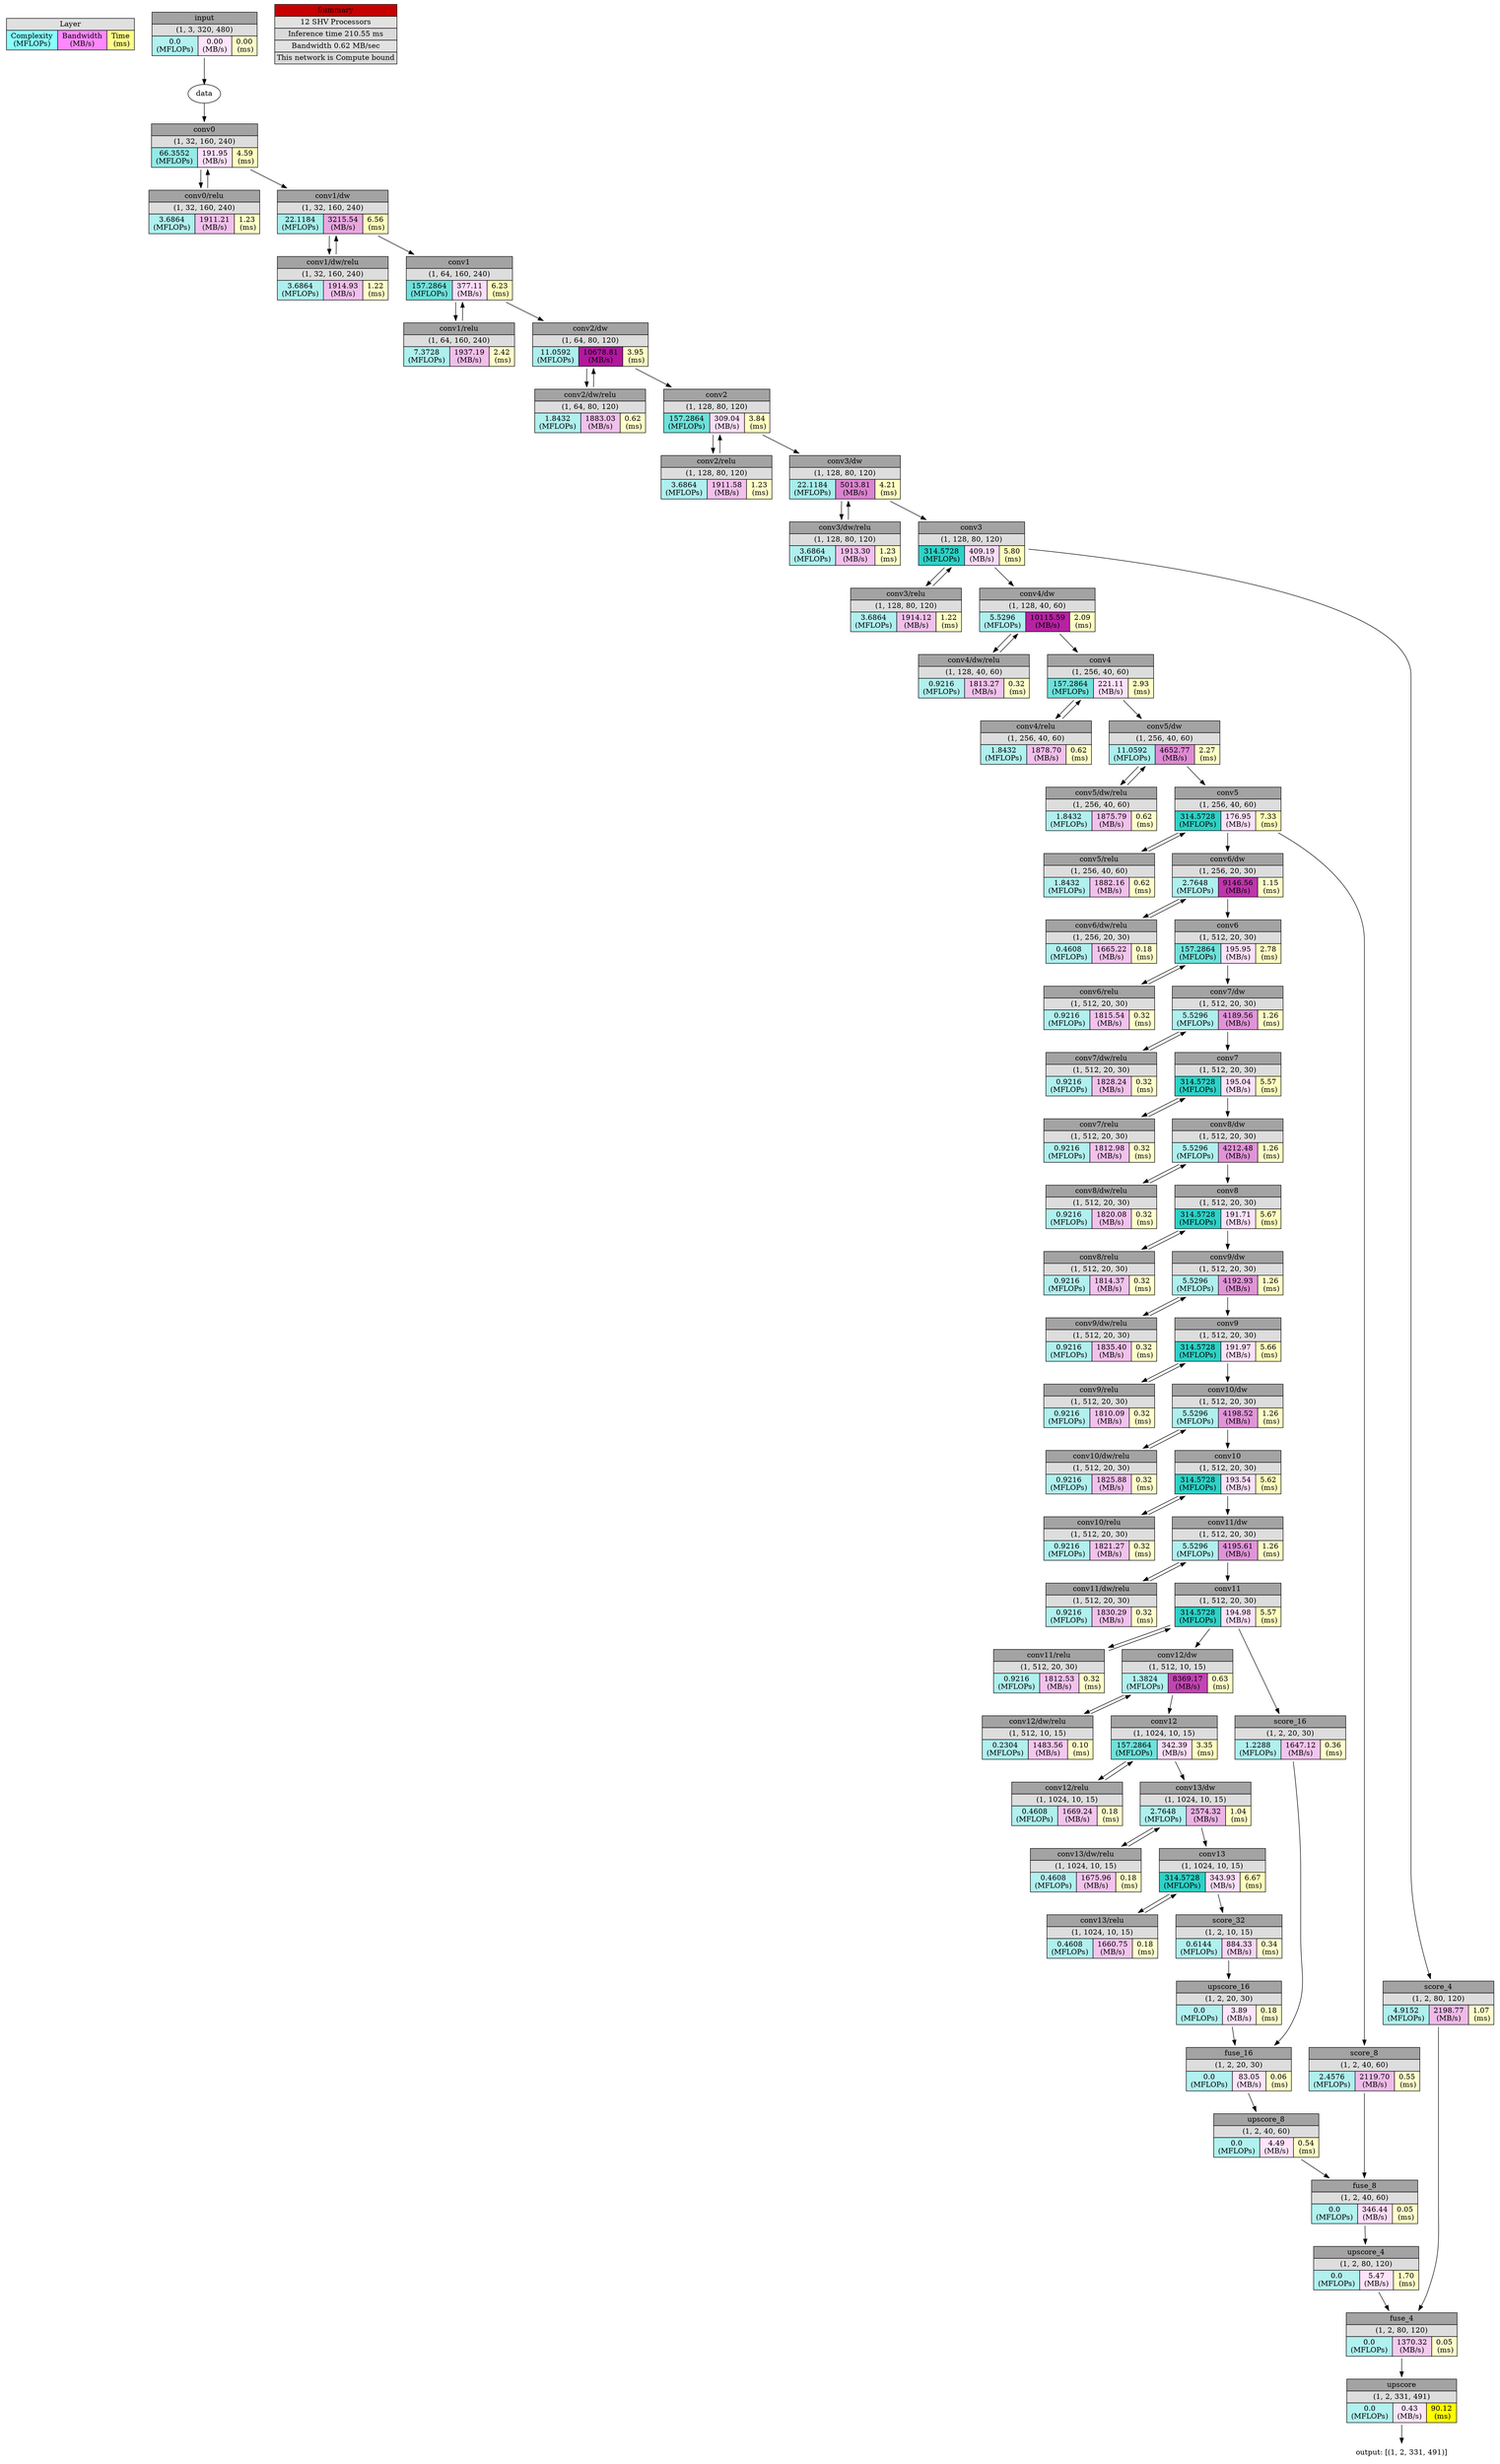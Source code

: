digraph output {
	Legend [label=<<TABLE BORDER="0" CELLBORDER="1" CELLSPACING="0" CELLPADDING="3">
<TR><TD  BGCOLOR = "#E0E0E0" COLSPAN="3">Layer</TD></TR>
<TR><TD BGCOLOR = "#88FFFF"> Complexity <br/> (MFLOPs) </TD>
<TD BGCOLOR = "#FF88FF"> Bandwidth <br/> (MB/s) </TD>
<TD BGCOLOR = "#FFFF88"> Time <br/> (ms)</TD></TR>
</TABLE>>
 shape=plaintext]
	input [label=<
<TABLE BORDER="0" CELLBORDER="1" CELLSPACING="0" CELLPADDING="3">
<TR>
    <TD  BGCOLOR = "#A3A3A3" COLSPAN="3">input</TD>
</TR>
<TR>
    <TD  BGCOLOR = "#DDDDDD" COLSPAN="3">(1, 3, 320, 480)</TD>
</TR>
<TR>
    <TD BGCOLOR = "#B1F1EF"> 0.0 <br/> (MFLOPs) </TD>
    <TD BGCOLOR = "#FFE5FC"> 0.00 <br/> (MB/s) </TD>
    <TD BGCOLOR = "#FFFFCC"> 0.00 <br/> (ms)</TD>
</TR>
</TABLE>>
 shape=plaintext]
	data
	input -> data
	conv0 [label=<
<TABLE BORDER="0" CELLBORDER="1" CELLSPACING="0" CELLPADDING="3">
<TR>
    <TD  BGCOLOR = "#A3A3A3" COLSPAN="3">conv0</TD>
</TR>
<TR>
    <TD  BGCOLOR = "#DDDDDD" COLSPAN="3">(1, 32, 160, 240)</TD>
</TR>
<TR>
    <TD BGCOLOR = "#95EAE6"> 66.3552 <br/> (MFLOPs) </TD>
    <TD BGCOLOR = "#FDE1FA"> 191.95 <br/> (MB/s) </TD>
    <TD BGCOLOR = "#FFFFC1"> 4.59 <br/> (ms)</TD>
</TR>
</TABLE>>
 shape=plaintext]
	conv0
	data -> conv0
	"conv0/relu" [label=<
<TABLE BORDER="0" CELLBORDER="1" CELLSPACING="0" CELLPADDING="3">
<TR>
    <TD  BGCOLOR = "#A3A3A3" COLSPAN="3">conv0/relu</TD>
</TR>
<TR>
    <TD  BGCOLOR = "#DDDDDD" COLSPAN="3">(1, 32, 160, 240)</TD>
</TR>
<TR>
    <TD BGCOLOR = "#AFF0EE"> 3.6864 <br/> (MFLOPs) </TD>
    <TD BGCOLOR = "#F1C0EB"> 1911.21 <br/> (MB/s) </TD>
    <TD BGCOLOR = "#FFFFC9"> 1.23 <br/> (ms)</TD>
</TR>
</TABLE>>
 shape=plaintext]
	conv0
	"conv0/relu" -> conv0
	conv0 -> "conv0/relu"
	"conv1/dw" [label=<
<TABLE BORDER="0" CELLBORDER="1" CELLSPACING="0" CELLPADDING="3">
<TR>
    <TD  BGCOLOR = "#A3A3A3" COLSPAN="3">conv1/dw</TD>
</TR>
<TR>
    <TD  BGCOLOR = "#DDDDDD" COLSPAN="3">(1, 32, 160, 240)</TD>
</TR>
<TR>
    <TD BGCOLOR = "#A7EEEC"> 22.1184 <br/> (MFLOPs) </TD>
    <TD BGCOLOR = "#E7A7DF"> 3215.54 <br/> (MB/s) </TD>
    <TD BGCOLOR = "#FFFFBD"> 6.56 <br/> (ms)</TD>
</TR>
</TABLE>>
 shape=plaintext]
	"conv1/dw"
	conv0 -> "conv1/dw"
	"conv1/dw/relu" [label=<
<TABLE BORDER="0" CELLBORDER="1" CELLSPACING="0" CELLPADDING="3">
<TR>
    <TD  BGCOLOR = "#A3A3A3" COLSPAN="3">conv1/dw/relu</TD>
</TR>
<TR>
    <TD  BGCOLOR = "#DDDDDD" COLSPAN="3">(1, 32, 160, 240)</TD>
</TR>
<TR>
    <TD BGCOLOR = "#AFF0EE"> 3.6864 <br/> (MFLOPs) </TD>
    <TD BGCOLOR = "#F1C0EB"> 1914.93 <br/> (MB/s) </TD>
    <TD BGCOLOR = "#FFFFC9"> 1.22 <br/> (ms)</TD>
</TR>
</TABLE>>
 shape=plaintext]
	"conv1/dw"
	"conv1/dw/relu" -> "conv1/dw"
	"conv1/dw" -> "conv1/dw/relu"
	conv1 [label=<
<TABLE BORDER="0" CELLBORDER="1" CELLSPACING="0" CELLPADDING="3">
<TR>
    <TD  BGCOLOR = "#A3A3A3" COLSPAN="3">conv1</TD>
</TR>
<TR>
    <TD  BGCOLOR = "#DDDDDD" COLSPAN="3">(1, 64, 160, 240)</TD>
</TR>
<TR>
    <TD BGCOLOR = "#6FE1DA"> 157.2864 <br/> (MFLOPs) </TD>
    <TD BGCOLOR = "#FCDDF8"> 377.11 <br/> (MB/s) </TD>
    <TD BGCOLOR = "#FFFFBD"> 6.23 <br/> (ms)</TD>
</TR>
</TABLE>>
 shape=plaintext]
	conv1
	"conv1/dw" -> conv1
	"conv1/relu" [label=<
<TABLE BORDER="0" CELLBORDER="1" CELLSPACING="0" CELLPADDING="3">
<TR>
    <TD  BGCOLOR = "#A3A3A3" COLSPAN="3">conv1/relu</TD>
</TR>
<TR>
    <TD  BGCOLOR = "#DDDDDD" COLSPAN="3">(1, 64, 160, 240)</TD>
</TR>
<TR>
    <TD BGCOLOR = "#ADF0EE"> 7.3728 <br/> (MFLOPs) </TD>
    <TD BGCOLOR = "#F1BFEA"> 1937.19 <br/> (MB/s) </TD>
    <TD BGCOLOR = "#FFFFC6"> 2.42 <br/> (ms)</TD>
</TR>
</TABLE>>
 shape=plaintext]
	conv1
	"conv1/relu" -> conv1
	conv1 -> "conv1/relu"
	"conv2/dw" [label=<
<TABLE BORDER="0" CELLBORDER="1" CELLSPACING="0" CELLPADDING="3">
<TR>
    <TD  BGCOLOR = "#A3A3A3" COLSPAN="3">conv2/dw</TD>
</TR>
<TR>
    <TD  BGCOLOR = "#DDDDDD" COLSPAN="3">(1, 64, 80, 120)</TD>
</TR>
<TR>
    <TD BGCOLOR = "#ACEFED"> 11.0592 <br/> (MFLOPs) </TD>
    <TD BGCOLOR = "#B1179D"> 10678.81 <br/> (MB/s) </TD>
    <TD BGCOLOR = "#FFFFC3"> 3.95 <br/> (ms)</TD>
</TR>
</TABLE>>
 shape=plaintext]
	"conv2/dw"
	conv1 -> "conv2/dw"
	"conv2/dw/relu" [label=<
<TABLE BORDER="0" CELLBORDER="1" CELLSPACING="0" CELLPADDING="3">
<TR>
    <TD  BGCOLOR = "#A3A3A3" COLSPAN="3">conv2/dw/relu</TD>
</TR>
<TR>
    <TD  BGCOLOR = "#DDDDDD" COLSPAN="3">(1, 64, 80, 120)</TD>
</TR>
<TR>
    <TD BGCOLOR = "#B0F0EE"> 1.8432 <br/> (MFLOPs) </TD>
    <TD BGCOLOR = "#F1C0EB"> 1883.03 <br/> (MB/s) </TD>
    <TD BGCOLOR = "#FFFFCA"> 0.62 <br/> (ms)</TD>
</TR>
</TABLE>>
 shape=plaintext]
	"conv2/dw"
	"conv2/dw/relu" -> "conv2/dw"
	"conv2/dw" -> "conv2/dw/relu"
	conv2 [label=<
<TABLE BORDER="0" CELLBORDER="1" CELLSPACING="0" CELLPADDING="3">
<TR>
    <TD  BGCOLOR = "#A3A3A3" COLSPAN="3">conv2</TD>
</TR>
<TR>
    <TD  BGCOLOR = "#DDDDDD" COLSPAN="3">(1, 128, 80, 120)</TD>
</TR>
<TR>
    <TD BGCOLOR = "#6FE1DA"> 157.2864 <br/> (MFLOPs) </TD>
    <TD BGCOLOR = "#FCDFF9"> 309.04 <br/> (MB/s) </TD>
    <TD BGCOLOR = "#FFFFC3"> 3.84 <br/> (ms)</TD>
</TR>
</TABLE>>
 shape=plaintext]
	conv2
	"conv2/dw" -> conv2
	"conv2/relu" [label=<
<TABLE BORDER="0" CELLBORDER="1" CELLSPACING="0" CELLPADDING="3">
<TR>
    <TD  BGCOLOR = "#A3A3A3" COLSPAN="3">conv2/relu</TD>
</TR>
<TR>
    <TD  BGCOLOR = "#DDDDDD" COLSPAN="3">(1, 128, 80, 120)</TD>
</TR>
<TR>
    <TD BGCOLOR = "#AFF0EE"> 3.6864 <br/> (MFLOPs) </TD>
    <TD BGCOLOR = "#F1C0EB"> 1911.58 <br/> (MB/s) </TD>
    <TD BGCOLOR = "#FFFFC9"> 1.23 <br/> (ms)</TD>
</TR>
</TABLE>>
 shape=plaintext]
	conv2
	"conv2/relu" -> conv2
	conv2 -> "conv2/relu"
	"conv3/dw" [label=<
<TABLE BORDER="0" CELLBORDER="1" CELLSPACING="0" CELLPADDING="3">
<TR>
    <TD  BGCOLOR = "#A3A3A3" COLSPAN="3">conv3/dw</TD>
</TR>
<TR>
    <TD  BGCOLOR = "#DDDDDD" COLSPAN="3">(1, 128, 80, 120)</TD>
</TR>
<TR>
    <TD BGCOLOR = "#A7EEEC"> 22.1184 <br/> (MFLOPs) </TD>
    <TD BGCOLOR = "#DA84CF"> 5013.81 <br/> (MB/s) </TD>
    <TD BGCOLOR = "#FFFFC2"> 4.21 <br/> (ms)</TD>
</TR>
</TABLE>>
 shape=plaintext]
	"conv3/dw"
	conv2 -> "conv3/dw"
	"conv3/dw/relu" [label=<
<TABLE BORDER="0" CELLBORDER="1" CELLSPACING="0" CELLPADDING="3">
<TR>
    <TD  BGCOLOR = "#A3A3A3" COLSPAN="3">conv3/dw/relu</TD>
</TR>
<TR>
    <TD  BGCOLOR = "#DDDDDD" COLSPAN="3">(1, 128, 80, 120)</TD>
</TR>
<TR>
    <TD BGCOLOR = "#AFF0EE"> 3.6864 <br/> (MFLOPs) </TD>
    <TD BGCOLOR = "#F1C0EB"> 1913.30 <br/> (MB/s) </TD>
    <TD BGCOLOR = "#FFFFC9"> 1.23 <br/> (ms)</TD>
</TR>
</TABLE>>
 shape=plaintext]
	"conv3/dw"
	"conv3/dw/relu" -> "conv3/dw"
	"conv3/dw" -> "conv3/dw/relu"
	conv3 [label=<
<TABLE BORDER="0" CELLBORDER="1" CELLSPACING="0" CELLPADDING="3">
<TR>
    <TD  BGCOLOR = "#A3A3A3" COLSPAN="3">conv3</TD>
</TR>
<TR>
    <TD  BGCOLOR = "#DDDDDD" COLSPAN="3">(1, 128, 80, 120)</TD>
</TR>
<TR>
    <TD BGCOLOR = "#2ED1C6"> 314.5728 <br/> (MFLOPs) </TD>
    <TD BGCOLOR = "#FCDDF8"> 409.19 <br/> (MB/s) </TD>
    <TD BGCOLOR = "#FFFFBE"> 5.80 <br/> (ms)</TD>
</TR>
</TABLE>>
 shape=plaintext]
	conv3
	"conv3/dw" -> conv3
	"conv3/relu" [label=<
<TABLE BORDER="0" CELLBORDER="1" CELLSPACING="0" CELLPADDING="3">
<TR>
    <TD  BGCOLOR = "#A3A3A3" COLSPAN="3">conv3/relu</TD>
</TR>
<TR>
    <TD  BGCOLOR = "#DDDDDD" COLSPAN="3">(1, 128, 80, 120)</TD>
</TR>
<TR>
    <TD BGCOLOR = "#AFF0EE"> 3.6864 <br/> (MFLOPs) </TD>
    <TD BGCOLOR = "#F1C0EB"> 1914.12 <br/> (MB/s) </TD>
    <TD BGCOLOR = "#FFFFC9"> 1.22 <br/> (ms)</TD>
</TR>
</TABLE>>
 shape=plaintext]
	conv3
	"conv3/relu" -> conv3
	conv3 -> "conv3/relu"
	"conv4/dw" [label=<
<TABLE BORDER="0" CELLBORDER="1" CELLSPACING="0" CELLPADDING="3">
<TR>
    <TD  BGCOLOR = "#A3A3A3" COLSPAN="3">conv4/dw</TD>
</TR>
<TR>
    <TD  BGCOLOR = "#DDDDDD" COLSPAN="3">(1, 128, 40, 60)</TD>
</TR>
<TR>
    <TD BGCOLOR = "#AEF0EE"> 5.5296 <br/> (MFLOPs) </TD>
    <TD BGCOLOR = "#B622A2"> 10115.59 <br/> (MB/s) </TD>
    <TD BGCOLOR = "#FFFFC7"> 2.09 <br/> (ms)</TD>
</TR>
</TABLE>>
 shape=plaintext]
	"conv4/dw"
	conv3 -> "conv4/dw"
	"conv4/dw/relu" [label=<
<TABLE BORDER="0" CELLBORDER="1" CELLSPACING="0" CELLPADDING="3">
<TR>
    <TD  BGCOLOR = "#A3A3A3" COLSPAN="3">conv4/dw/relu</TD>
</TR>
<TR>
    <TD  BGCOLOR = "#DDDDDD" COLSPAN="3">(1, 128, 40, 60)</TD>
</TR>
<TR>
    <TD BGCOLOR = "#B0F0EE"> 0.9216 <br/> (MFLOPs) </TD>
    <TD BGCOLOR = "#F1C2EC"> 1813.27 <br/> (MB/s) </TD>
    <TD BGCOLOR = "#FFFFCB"> 0.32 <br/> (ms)</TD>
</TR>
</TABLE>>
 shape=plaintext]
	"conv4/dw"
	"conv4/dw/relu" -> "conv4/dw"
	"conv4/dw" -> "conv4/dw/relu"
	conv4 [label=<
<TABLE BORDER="0" CELLBORDER="1" CELLSPACING="0" CELLPADDING="3">
<TR>
    <TD  BGCOLOR = "#A3A3A3" COLSPAN="3">conv4</TD>
</TR>
<TR>
    <TD  BGCOLOR = "#DDDDDD" COLSPAN="3">(1, 256, 40, 60)</TD>
</TR>
<TR>
    <TD BGCOLOR = "#6FE1DA"> 157.2864 <br/> (MFLOPs) </TD>
    <TD BGCOLOR = "#FDE0FA"> 221.11 <br/> (MB/s) </TD>
    <TD BGCOLOR = "#FFFFC5"> 2.93 <br/> (ms)</TD>
</TR>
</TABLE>>
 shape=plaintext]
	conv4
	"conv4/dw" -> conv4
	"conv4/relu" [label=<
<TABLE BORDER="0" CELLBORDER="1" CELLSPACING="0" CELLPADDING="3">
<TR>
    <TD  BGCOLOR = "#A3A3A3" COLSPAN="3">conv4/relu</TD>
</TR>
<TR>
    <TD  BGCOLOR = "#DDDDDD" COLSPAN="3">(1, 256, 40, 60)</TD>
</TR>
<TR>
    <TD BGCOLOR = "#B0F0EE"> 1.8432 <br/> (MFLOPs) </TD>
    <TD BGCOLOR = "#F1C0EB"> 1878.70 <br/> (MB/s) </TD>
    <TD BGCOLOR = "#FFFFCA"> 0.62 <br/> (ms)</TD>
</TR>
</TABLE>>
 shape=plaintext]
	conv4
	"conv4/relu" -> conv4
	conv4 -> "conv4/relu"
	"conv5/dw" [label=<
<TABLE BORDER="0" CELLBORDER="1" CELLSPACING="0" CELLPADDING="3">
<TR>
    <TD  BGCOLOR = "#A3A3A3" COLSPAN="3">conv5/dw</TD>
</TR>
<TR>
    <TD  BGCOLOR = "#DDDDDD" COLSPAN="3">(1, 256, 40, 60)</TD>
</TR>
<TR>
    <TD BGCOLOR = "#ACEFED"> 11.0592 <br/> (MFLOPs) </TD>
    <TD BGCOLOR = "#DD8BD3"> 4652.77 <br/> (MB/s) </TD>
    <TD BGCOLOR = "#FFFFC6"> 2.27 <br/> (ms)</TD>
</TR>
</TABLE>>
 shape=plaintext]
	"conv5/dw"
	conv4 -> "conv5/dw"
	"conv5/dw/relu" [label=<
<TABLE BORDER="0" CELLBORDER="1" CELLSPACING="0" CELLPADDING="3">
<TR>
    <TD  BGCOLOR = "#A3A3A3" COLSPAN="3">conv5/dw/relu</TD>
</TR>
<TR>
    <TD  BGCOLOR = "#DDDDDD" COLSPAN="3">(1, 256, 40, 60)</TD>
</TR>
<TR>
    <TD BGCOLOR = "#B0F0EE"> 1.8432 <br/> (MFLOPs) </TD>
    <TD BGCOLOR = "#F1C0EB"> 1875.79 <br/> (MB/s) </TD>
    <TD BGCOLOR = "#FFFFCA"> 0.62 <br/> (ms)</TD>
</TR>
</TABLE>>
 shape=plaintext]
	"conv5/dw"
	"conv5/dw/relu" -> "conv5/dw"
	"conv5/dw" -> "conv5/dw/relu"
	conv5 [label=<
<TABLE BORDER="0" CELLBORDER="1" CELLSPACING="0" CELLPADDING="3">
<TR>
    <TD  BGCOLOR = "#A3A3A3" COLSPAN="3">conv5</TD>
</TR>
<TR>
    <TD  BGCOLOR = "#DDDDDD" COLSPAN="3">(1, 256, 40, 60)</TD>
</TR>
<TR>
    <TD BGCOLOR = "#2ED1C6"> 314.5728 <br/> (MFLOPs) </TD>
    <TD BGCOLOR = "#FDE1FA"> 176.95 <br/> (MB/s) </TD>
    <TD BGCOLOR = "#FFFFBB"> 7.33 <br/> (ms)</TD>
</TR>
</TABLE>>
 shape=plaintext]
	conv5
	"conv5/dw" -> conv5
	"conv5/relu" [label=<
<TABLE BORDER="0" CELLBORDER="1" CELLSPACING="0" CELLPADDING="3">
<TR>
    <TD  BGCOLOR = "#A3A3A3" COLSPAN="3">conv5/relu</TD>
</TR>
<TR>
    <TD  BGCOLOR = "#DDDDDD" COLSPAN="3">(1, 256, 40, 60)</TD>
</TR>
<TR>
    <TD BGCOLOR = "#B0F0EE"> 1.8432 <br/> (MFLOPs) </TD>
    <TD BGCOLOR = "#F1C0EB"> 1882.16 <br/> (MB/s) </TD>
    <TD BGCOLOR = "#FFFFCA"> 0.62 <br/> (ms)</TD>
</TR>
</TABLE>>
 shape=plaintext]
	conv5
	"conv5/relu" -> conv5
	conv5 -> "conv5/relu"
	"conv6/dw" [label=<
<TABLE BORDER="0" CELLBORDER="1" CELLSPACING="0" CELLPADDING="3">
<TR>
    <TD  BGCOLOR = "#A3A3A3" COLSPAN="3">conv6/dw</TD>
</TR>
<TR>
    <TD  BGCOLOR = "#DDDDDD" COLSPAN="3">(1, 256, 20, 30)</TD>
</TR>
<TR>
    <TD BGCOLOR = "#AFF0EE"> 2.7648 <br/> (MFLOPs) </TD>
    <TD BGCOLOR = "#BD35AB"> 9146.56 <br/> (MB/s) </TD>
    <TD BGCOLOR = "#FFFFC9"> 1.15 <br/> (ms)</TD>
</TR>
</TABLE>>
 shape=plaintext]
	"conv6/dw"
	conv5 -> "conv6/dw"
	"conv6/dw/relu" [label=<
<TABLE BORDER="0" CELLBORDER="1" CELLSPACING="0" CELLPADDING="3">
<TR>
    <TD  BGCOLOR = "#A3A3A3" COLSPAN="3">conv6/dw/relu</TD>
</TR>
<TR>
    <TD  BGCOLOR = "#DDDDDD" COLSPAN="3">(1, 256, 20, 30)</TD>
</TR>
<TR>
    <TD BGCOLOR = "#B0F0EE"> 0.4608 <br/> (MFLOPs) </TD>
    <TD BGCOLOR = "#F2C5ED"> 1665.22 <br/> (MB/s) </TD>
    <TD BGCOLOR = "#FFFFCB"> 0.18 <br/> (ms)</TD>
</TR>
</TABLE>>
 shape=plaintext]
	"conv6/dw"
	"conv6/dw/relu" -> "conv6/dw"
	"conv6/dw" -> "conv6/dw/relu"
	conv6 [label=<
<TABLE BORDER="0" CELLBORDER="1" CELLSPACING="0" CELLPADDING="3">
<TR>
    <TD  BGCOLOR = "#A3A3A3" COLSPAN="3">conv6</TD>
</TR>
<TR>
    <TD  BGCOLOR = "#DDDDDD" COLSPAN="3">(1, 512, 20, 30)</TD>
</TR>
<TR>
    <TD BGCOLOR = "#6FE1DA"> 157.2864 <br/> (MFLOPs) </TD>
    <TD BGCOLOR = "#FDE1FA"> 195.95 <br/> (MB/s) </TD>
    <TD BGCOLOR = "#FFFFC5"> 2.78 <br/> (ms)</TD>
</TR>
</TABLE>>
 shape=plaintext]
	conv6
	"conv6/dw" -> conv6
	"conv6/relu" [label=<
<TABLE BORDER="0" CELLBORDER="1" CELLSPACING="0" CELLPADDING="3">
<TR>
    <TD  BGCOLOR = "#A3A3A3" COLSPAN="3">conv6/relu</TD>
</TR>
<TR>
    <TD  BGCOLOR = "#DDDDDD" COLSPAN="3">(1, 512, 20, 30)</TD>
</TR>
<TR>
    <TD BGCOLOR = "#B0F0EE"> 0.9216 <br/> (MFLOPs) </TD>
    <TD BGCOLOR = "#F1C2EC"> 1815.54 <br/> (MB/s) </TD>
    <TD BGCOLOR = "#FFFFCB"> 0.32 <br/> (ms)</TD>
</TR>
</TABLE>>
 shape=plaintext]
	conv6
	"conv6/relu" -> conv6
	conv6 -> "conv6/relu"
	"conv7/dw" [label=<
<TABLE BORDER="0" CELLBORDER="1" CELLSPACING="0" CELLPADDING="3">
<TR>
    <TD  BGCOLOR = "#A3A3A3" COLSPAN="3">conv7/dw</TD>
</TR>
<TR>
    <TD  BGCOLOR = "#DDDDDD" COLSPAN="3">(1, 512, 20, 30)</TD>
</TR>
<TR>
    <TD BGCOLOR = "#AEF0EE"> 5.5296 <br/> (MFLOPs) </TD>
    <TD BGCOLOR = "#E094D7"> 4189.56 <br/> (MB/s) </TD>
    <TD BGCOLOR = "#FFFFC9"> 1.26 <br/> (ms)</TD>
</TR>
</TABLE>>
 shape=plaintext]
	"conv7/dw"
	conv6 -> "conv7/dw"
	"conv7/dw/relu" [label=<
<TABLE BORDER="0" CELLBORDER="1" CELLSPACING="0" CELLPADDING="3">
<TR>
    <TD  BGCOLOR = "#A3A3A3" COLSPAN="3">conv7/dw/relu</TD>
</TR>
<TR>
    <TD  BGCOLOR = "#DDDDDD" COLSPAN="3">(1, 512, 20, 30)</TD>
</TR>
<TR>
    <TD BGCOLOR = "#B0F0EE"> 0.9216 <br/> (MFLOPs) </TD>
    <TD BGCOLOR = "#F1C1EB"> 1828.24 <br/> (MB/s) </TD>
    <TD BGCOLOR = "#FFFFCB"> 0.32 <br/> (ms)</TD>
</TR>
</TABLE>>
 shape=plaintext]
	"conv7/dw"
	"conv7/dw/relu" -> "conv7/dw"
	"conv7/dw" -> "conv7/dw/relu"
	conv7 [label=<
<TABLE BORDER="0" CELLBORDER="1" CELLSPACING="0" CELLPADDING="3">
<TR>
    <TD  BGCOLOR = "#A3A3A3" COLSPAN="3">conv7</TD>
</TR>
<TR>
    <TD  BGCOLOR = "#DDDDDD" COLSPAN="3">(1, 512, 20, 30)</TD>
</TR>
<TR>
    <TD BGCOLOR = "#2ED1C6"> 314.5728 <br/> (MFLOPs) </TD>
    <TD BGCOLOR = "#FDE1FA"> 195.04 <br/> (MB/s) </TD>
    <TD BGCOLOR = "#FFFFBF"> 5.57 <br/> (ms)</TD>
</TR>
</TABLE>>
 shape=plaintext]
	conv7
	"conv7/dw" -> conv7
	"conv7/relu" [label=<
<TABLE BORDER="0" CELLBORDER="1" CELLSPACING="0" CELLPADDING="3">
<TR>
    <TD  BGCOLOR = "#A3A3A3" COLSPAN="3">conv7/relu</TD>
</TR>
<TR>
    <TD  BGCOLOR = "#DDDDDD" COLSPAN="3">(1, 512, 20, 30)</TD>
</TR>
<TR>
    <TD BGCOLOR = "#B0F0EE"> 0.9216 <br/> (MFLOPs) </TD>
    <TD BGCOLOR = "#F1C2EC"> 1812.98 <br/> (MB/s) </TD>
    <TD BGCOLOR = "#FFFFCB"> 0.32 <br/> (ms)</TD>
</TR>
</TABLE>>
 shape=plaintext]
	conv7
	"conv7/relu" -> conv7
	conv7 -> "conv7/relu"
	"conv8/dw" [label=<
<TABLE BORDER="0" CELLBORDER="1" CELLSPACING="0" CELLPADDING="3">
<TR>
    <TD  BGCOLOR = "#A3A3A3" COLSPAN="3">conv8/dw</TD>
</TR>
<TR>
    <TD  BGCOLOR = "#DDDDDD" COLSPAN="3">(1, 512, 20, 30)</TD>
</TR>
<TR>
    <TD BGCOLOR = "#AEF0EE"> 5.5296 <br/> (MFLOPs) </TD>
    <TD BGCOLOR = "#E094D6"> 4212.48 <br/> (MB/s) </TD>
    <TD BGCOLOR = "#FFFFC9"> 1.26 <br/> (ms)</TD>
</TR>
</TABLE>>
 shape=plaintext]
	"conv8/dw"
	conv7 -> "conv8/dw"
	"conv8/dw/relu" [label=<
<TABLE BORDER="0" CELLBORDER="1" CELLSPACING="0" CELLPADDING="3">
<TR>
    <TD  BGCOLOR = "#A3A3A3" COLSPAN="3">conv8/dw/relu</TD>
</TR>
<TR>
    <TD  BGCOLOR = "#DDDDDD" COLSPAN="3">(1, 512, 20, 30)</TD>
</TR>
<TR>
    <TD BGCOLOR = "#B0F0EE"> 0.9216 <br/> (MFLOPs) </TD>
    <TD BGCOLOR = "#F1C2EB"> 1820.08 <br/> (MB/s) </TD>
    <TD BGCOLOR = "#FFFFCB"> 0.32 <br/> (ms)</TD>
</TR>
</TABLE>>
 shape=plaintext]
	"conv8/dw"
	"conv8/dw/relu" -> "conv8/dw"
	"conv8/dw" -> "conv8/dw/relu"
	conv8 [label=<
<TABLE BORDER="0" CELLBORDER="1" CELLSPACING="0" CELLPADDING="3">
<TR>
    <TD  BGCOLOR = "#A3A3A3" COLSPAN="3">conv8</TD>
</TR>
<TR>
    <TD  BGCOLOR = "#DDDDDD" COLSPAN="3">(1, 512, 20, 30)</TD>
</TR>
<TR>
    <TD BGCOLOR = "#2ED1C6"> 314.5728 <br/> (MFLOPs) </TD>
    <TD BGCOLOR = "#FDE1FA"> 191.71 <br/> (MB/s) </TD>
    <TD BGCOLOR = "#FFFFBF"> 5.67 <br/> (ms)</TD>
</TR>
</TABLE>>
 shape=plaintext]
	conv8
	"conv8/dw" -> conv8
	"conv8/relu" [label=<
<TABLE BORDER="0" CELLBORDER="1" CELLSPACING="0" CELLPADDING="3">
<TR>
    <TD  BGCOLOR = "#A3A3A3" COLSPAN="3">conv8/relu</TD>
</TR>
<TR>
    <TD  BGCOLOR = "#DDDDDD" COLSPAN="3">(1, 512, 20, 30)</TD>
</TR>
<TR>
    <TD BGCOLOR = "#B0F0EE"> 0.9216 <br/> (MFLOPs) </TD>
    <TD BGCOLOR = "#F1C2EC"> 1814.37 <br/> (MB/s) </TD>
    <TD BGCOLOR = "#FFFFCB"> 0.32 <br/> (ms)</TD>
</TR>
</TABLE>>
 shape=plaintext]
	conv8
	"conv8/relu" -> conv8
	conv8 -> "conv8/relu"
	"conv9/dw" [label=<
<TABLE BORDER="0" CELLBORDER="1" CELLSPACING="0" CELLPADDING="3">
<TR>
    <TD  BGCOLOR = "#A3A3A3" COLSPAN="3">conv9/dw</TD>
</TR>
<TR>
    <TD  BGCOLOR = "#DDDDDD" COLSPAN="3">(1, 512, 20, 30)</TD>
</TR>
<TR>
    <TD BGCOLOR = "#AEF0EE"> 5.5296 <br/> (MFLOPs) </TD>
    <TD BGCOLOR = "#E094D7"> 4192.93 <br/> (MB/s) </TD>
    <TD BGCOLOR = "#FFFFC9"> 1.26 <br/> (ms)</TD>
</TR>
</TABLE>>
 shape=plaintext]
	"conv9/dw"
	conv8 -> "conv9/dw"
	"conv9/dw/relu" [label=<
<TABLE BORDER="0" CELLBORDER="1" CELLSPACING="0" CELLPADDING="3">
<TR>
    <TD  BGCOLOR = "#A3A3A3" COLSPAN="3">conv9/dw/relu</TD>
</TR>
<TR>
    <TD  BGCOLOR = "#DDDDDD" COLSPAN="3">(1, 512, 20, 30)</TD>
</TR>
<TR>
    <TD BGCOLOR = "#B0F0EE"> 0.9216 <br/> (MFLOPs) </TD>
    <TD BGCOLOR = "#F1C1EB"> 1835.40 <br/> (MB/s) </TD>
    <TD BGCOLOR = "#FFFFCB"> 0.32 <br/> (ms)</TD>
</TR>
</TABLE>>
 shape=plaintext]
	"conv9/dw"
	"conv9/dw/relu" -> "conv9/dw"
	"conv9/dw" -> "conv9/dw/relu"
	conv9 [label=<
<TABLE BORDER="0" CELLBORDER="1" CELLSPACING="0" CELLPADDING="3">
<TR>
    <TD  BGCOLOR = "#A3A3A3" COLSPAN="3">conv9</TD>
</TR>
<TR>
    <TD  BGCOLOR = "#DDDDDD" COLSPAN="3">(1, 512, 20, 30)</TD>
</TR>
<TR>
    <TD BGCOLOR = "#2ED1C6"> 314.5728 <br/> (MFLOPs) </TD>
    <TD BGCOLOR = "#FDE1FA"> 191.97 <br/> (MB/s) </TD>
    <TD BGCOLOR = "#FFFFBF"> 5.66 <br/> (ms)</TD>
</TR>
</TABLE>>
 shape=plaintext]
	conv9
	"conv9/dw" -> conv9
	"conv9/relu" [label=<
<TABLE BORDER="0" CELLBORDER="1" CELLSPACING="0" CELLPADDING="3">
<TR>
    <TD  BGCOLOR = "#A3A3A3" COLSPAN="3">conv9/relu</TD>
</TR>
<TR>
    <TD  BGCOLOR = "#DDDDDD" COLSPAN="3">(1, 512, 20, 30)</TD>
</TR>
<TR>
    <TD BGCOLOR = "#B0F0EE"> 0.9216 <br/> (MFLOPs) </TD>
    <TD BGCOLOR = "#F1C2EC"> 1810.09 <br/> (MB/s) </TD>
    <TD BGCOLOR = "#FFFFCB"> 0.32 <br/> (ms)</TD>
</TR>
</TABLE>>
 shape=plaintext]
	conv9
	"conv9/relu" -> conv9
	conv9 -> "conv9/relu"
	"conv10/dw" [label=<
<TABLE BORDER="0" CELLBORDER="1" CELLSPACING="0" CELLPADDING="3">
<TR>
    <TD  BGCOLOR = "#A3A3A3" COLSPAN="3">conv10/dw</TD>
</TR>
<TR>
    <TD  BGCOLOR = "#DDDDDD" COLSPAN="3">(1, 512, 20, 30)</TD>
</TR>
<TR>
    <TD BGCOLOR = "#AEF0EE"> 5.5296 <br/> (MFLOPs) </TD>
    <TD BGCOLOR = "#E094D7"> 4198.52 <br/> (MB/s) </TD>
    <TD BGCOLOR = "#FFFFC9"> 1.26 <br/> (ms)</TD>
</TR>
</TABLE>>
 shape=plaintext]
	"conv10/dw"
	conv9 -> "conv10/dw"
	"conv10/dw/relu" [label=<
<TABLE BORDER="0" CELLBORDER="1" CELLSPACING="0" CELLPADDING="3">
<TR>
    <TD  BGCOLOR = "#A3A3A3" COLSPAN="3">conv10/dw/relu</TD>
</TR>
<TR>
    <TD  BGCOLOR = "#DDDDDD" COLSPAN="3">(1, 512, 20, 30)</TD>
</TR>
<TR>
    <TD BGCOLOR = "#B0F0EE"> 0.9216 <br/> (MFLOPs) </TD>
    <TD BGCOLOR = "#F1C1EB"> 1825.88 <br/> (MB/s) </TD>
    <TD BGCOLOR = "#FFFFCB"> 0.32 <br/> (ms)</TD>
</TR>
</TABLE>>
 shape=plaintext]
	"conv10/dw"
	"conv10/dw/relu" -> "conv10/dw"
	"conv10/dw" -> "conv10/dw/relu"
	conv10 [label=<
<TABLE BORDER="0" CELLBORDER="1" CELLSPACING="0" CELLPADDING="3">
<TR>
    <TD  BGCOLOR = "#A3A3A3" COLSPAN="3">conv10</TD>
</TR>
<TR>
    <TD  BGCOLOR = "#DDDDDD" COLSPAN="3">(1, 512, 20, 30)</TD>
</TR>
<TR>
    <TD BGCOLOR = "#2ED1C6"> 314.5728 <br/> (MFLOPs) </TD>
    <TD BGCOLOR = "#FDE1FA"> 193.54 <br/> (MB/s) </TD>
    <TD BGCOLOR = "#FFFFBF"> 5.62 <br/> (ms)</TD>
</TR>
</TABLE>>
 shape=plaintext]
	conv10
	"conv10/dw" -> conv10
	"conv10/relu" [label=<
<TABLE BORDER="0" CELLBORDER="1" CELLSPACING="0" CELLPADDING="3">
<TR>
    <TD  BGCOLOR = "#A3A3A3" COLSPAN="3">conv10/relu</TD>
</TR>
<TR>
    <TD  BGCOLOR = "#DDDDDD" COLSPAN="3">(1, 512, 20, 30)</TD>
</TR>
<TR>
    <TD BGCOLOR = "#B0F0EE"> 0.9216 <br/> (MFLOPs) </TD>
    <TD BGCOLOR = "#F1C2EB"> 1821.27 <br/> (MB/s) </TD>
    <TD BGCOLOR = "#FFFFCB"> 0.32 <br/> (ms)</TD>
</TR>
</TABLE>>
 shape=plaintext]
	conv10
	"conv10/relu" -> conv10
	conv10 -> "conv10/relu"
	"conv11/dw" [label=<
<TABLE BORDER="0" CELLBORDER="1" CELLSPACING="0" CELLPADDING="3">
<TR>
    <TD  BGCOLOR = "#A3A3A3" COLSPAN="3">conv11/dw</TD>
</TR>
<TR>
    <TD  BGCOLOR = "#DDDDDD" COLSPAN="3">(1, 512, 20, 30)</TD>
</TR>
<TR>
    <TD BGCOLOR = "#AEF0EE"> 5.5296 <br/> (MFLOPs) </TD>
    <TD BGCOLOR = "#E094D7"> 4195.61 <br/> (MB/s) </TD>
    <TD BGCOLOR = "#FFFFC9"> 1.26 <br/> (ms)</TD>
</TR>
</TABLE>>
 shape=plaintext]
	"conv11/dw"
	conv10 -> "conv11/dw"
	"conv11/dw/relu" [label=<
<TABLE BORDER="0" CELLBORDER="1" CELLSPACING="0" CELLPADDING="3">
<TR>
    <TD  BGCOLOR = "#A3A3A3" COLSPAN="3">conv11/dw/relu</TD>
</TR>
<TR>
    <TD  BGCOLOR = "#DDDDDD" COLSPAN="3">(1, 512, 20, 30)</TD>
</TR>
<TR>
    <TD BGCOLOR = "#B0F0EE"> 0.9216 <br/> (MFLOPs) </TD>
    <TD BGCOLOR = "#F1C1EB"> 1830.29 <br/> (MB/s) </TD>
    <TD BGCOLOR = "#FFFFCB"> 0.32 <br/> (ms)</TD>
</TR>
</TABLE>>
 shape=plaintext]
	"conv11/dw"
	"conv11/dw/relu" -> "conv11/dw"
	"conv11/dw" -> "conv11/dw/relu"
	conv11 [label=<
<TABLE BORDER="0" CELLBORDER="1" CELLSPACING="0" CELLPADDING="3">
<TR>
    <TD  BGCOLOR = "#A3A3A3" COLSPAN="3">conv11</TD>
</TR>
<TR>
    <TD  BGCOLOR = "#DDDDDD" COLSPAN="3">(1, 512, 20, 30)</TD>
</TR>
<TR>
    <TD BGCOLOR = "#2ED1C6"> 314.5728 <br/> (MFLOPs) </TD>
    <TD BGCOLOR = "#FDE1FA"> 194.98 <br/> (MB/s) </TD>
    <TD BGCOLOR = "#FFFFBF"> 5.57 <br/> (ms)</TD>
</TR>
</TABLE>>
 shape=plaintext]
	conv11
	"conv11/dw" -> conv11
	"conv11/relu" [label=<
<TABLE BORDER="0" CELLBORDER="1" CELLSPACING="0" CELLPADDING="3">
<TR>
    <TD  BGCOLOR = "#A3A3A3" COLSPAN="3">conv11/relu</TD>
</TR>
<TR>
    <TD  BGCOLOR = "#DDDDDD" COLSPAN="3">(1, 512, 20, 30)</TD>
</TR>
<TR>
    <TD BGCOLOR = "#B0F0EE"> 0.9216 <br/> (MFLOPs) </TD>
    <TD BGCOLOR = "#F1C2EC"> 1812.53 <br/> (MB/s) </TD>
    <TD BGCOLOR = "#FFFFCB"> 0.32 <br/> (ms)</TD>
</TR>
</TABLE>>
 shape=plaintext]
	conv11
	"conv11/relu" -> conv11
	conv11 -> "conv11/relu"
	"conv12/dw" [label=<
<TABLE BORDER="0" CELLBORDER="1" CELLSPACING="0" CELLPADDING="3">
<TR>
    <TD  BGCOLOR = "#A3A3A3" COLSPAN="3">conv12/dw</TD>
</TR>
<TR>
    <TD  BGCOLOR = "#DDDDDD" COLSPAN="3">(1, 512, 10, 15)</TD>
</TR>
<TR>
    <TD BGCOLOR = "#B0F0EE"> 1.3824 <br/> (MFLOPs) </TD>
    <TD BGCOLOR = "#C244B2"> 8369.17 <br/> (MB/s) </TD>
    <TD BGCOLOR = "#FFFFCA"> 0.63 <br/> (ms)</TD>
</TR>
</TABLE>>
 shape=plaintext]
	"conv12/dw"
	conv11 -> "conv12/dw"
	"conv12/dw/relu" [label=<
<TABLE BORDER="0" CELLBORDER="1" CELLSPACING="0" CELLPADDING="3">
<TR>
    <TD  BGCOLOR = "#A3A3A3" COLSPAN="3">conv12/dw/relu</TD>
</TR>
<TR>
    <TD  BGCOLOR = "#DDDDDD" COLSPAN="3">(1, 512, 10, 15)</TD>
</TR>
<TR>
    <TD BGCOLOR = "#B0F0EE"> 0.2304 <br/> (MFLOPs) </TD>
    <TD BGCOLOR = "#F4C8EE"> 1483.56 <br/> (MB/s) </TD>
    <TD BGCOLOR = "#FFFFCB"> 0.10 <br/> (ms)</TD>
</TR>
</TABLE>>
 shape=plaintext]
	"conv12/dw"
	"conv12/dw/relu" -> "conv12/dw"
	"conv12/dw" -> "conv12/dw/relu"
	conv12 [label=<
<TABLE BORDER="0" CELLBORDER="1" CELLSPACING="0" CELLPADDING="3">
<TR>
    <TD  BGCOLOR = "#A3A3A3" COLSPAN="3">conv12</TD>
</TR>
<TR>
    <TD  BGCOLOR = "#DDDDDD" COLSPAN="3">(1, 1024, 10, 15)</TD>
</TR>
<TR>
    <TD BGCOLOR = "#6FE1DA"> 157.2864 <br/> (MFLOPs) </TD>
    <TD BGCOLOR = "#FCDEF8"> 342.39 <br/> (MB/s) </TD>
    <TD BGCOLOR = "#FFFFC4"> 3.35 <br/> (ms)</TD>
</TR>
</TABLE>>
 shape=plaintext]
	conv12
	"conv12/dw" -> conv12
	"conv12/relu" [label=<
<TABLE BORDER="0" CELLBORDER="1" CELLSPACING="0" CELLPADDING="3">
<TR>
    <TD  BGCOLOR = "#A3A3A3" COLSPAN="3">conv12/relu</TD>
</TR>
<TR>
    <TD  BGCOLOR = "#DDDDDD" COLSPAN="3">(1, 1024, 10, 15)</TD>
</TR>
<TR>
    <TD BGCOLOR = "#B0F0EE"> 0.4608 <br/> (MFLOPs) </TD>
    <TD BGCOLOR = "#F2C4ED"> 1669.24 <br/> (MB/s) </TD>
    <TD BGCOLOR = "#FFFFCB"> 0.18 <br/> (ms)</TD>
</TR>
</TABLE>>
 shape=plaintext]
	conv12
	"conv12/relu" -> conv12
	conv12 -> "conv12/relu"
	"conv13/dw" [label=<
<TABLE BORDER="0" CELLBORDER="1" CELLSPACING="0" CELLPADDING="3">
<TR>
    <TD  BGCOLOR = "#A3A3A3" COLSPAN="3">conv13/dw</TD>
</TR>
<TR>
    <TD  BGCOLOR = "#DDDDDD" COLSPAN="3">(1, 1024, 10, 15)</TD>
</TR>
<TR>
    <TD BGCOLOR = "#AFF0EE"> 2.7648 <br/> (MFLOPs) </TD>
    <TD BGCOLOR = "#ECB3E5"> 2574.32 <br/> (MB/s) </TD>
    <TD BGCOLOR = "#FFFFC9"> 1.04 <br/> (ms)</TD>
</TR>
</TABLE>>
 shape=plaintext]
	"conv13/dw"
	conv12 -> "conv13/dw"
	"conv13/dw/relu" [label=<
<TABLE BORDER="0" CELLBORDER="1" CELLSPACING="0" CELLPADDING="3">
<TR>
    <TD  BGCOLOR = "#A3A3A3" COLSPAN="3">conv13/dw/relu</TD>
</TR>
<TR>
    <TD  BGCOLOR = "#DDDDDD" COLSPAN="3">(1, 1024, 10, 15)</TD>
</TR>
<TR>
    <TD BGCOLOR = "#B0F0EE"> 0.4608 <br/> (MFLOPs) </TD>
    <TD BGCOLOR = "#F2C4ED"> 1675.96 <br/> (MB/s) </TD>
    <TD BGCOLOR = "#FFFFCB"> 0.18 <br/> (ms)</TD>
</TR>
</TABLE>>
 shape=plaintext]
	"conv13/dw"
	"conv13/dw/relu" -> "conv13/dw"
	"conv13/dw" -> "conv13/dw/relu"
	conv13 [label=<
<TABLE BORDER="0" CELLBORDER="1" CELLSPACING="0" CELLPADDING="3">
<TR>
    <TD  BGCOLOR = "#A3A3A3" COLSPAN="3">conv13</TD>
</TR>
<TR>
    <TD  BGCOLOR = "#DDDDDD" COLSPAN="3">(1, 1024, 10, 15)</TD>
</TR>
<TR>
    <TD BGCOLOR = "#2ED1C6"> 314.5728 <br/> (MFLOPs) </TD>
    <TD BGCOLOR = "#FCDEF8"> 343.93 <br/> (MB/s) </TD>
    <TD BGCOLOR = "#FFFFBC"> 6.67 <br/> (ms)</TD>
</TR>
</TABLE>>
 shape=plaintext]
	conv13
	"conv13/dw" -> conv13
	"conv13/relu" [label=<
<TABLE BORDER="0" CELLBORDER="1" CELLSPACING="0" CELLPADDING="3">
<TR>
    <TD  BGCOLOR = "#A3A3A3" COLSPAN="3">conv13/relu</TD>
</TR>
<TR>
    <TD  BGCOLOR = "#DDDDDD" COLSPAN="3">(1, 1024, 10, 15)</TD>
</TR>
<TR>
    <TD BGCOLOR = "#B0F0EE"> 0.4608 <br/> (MFLOPs) </TD>
    <TD BGCOLOR = "#F3C5ED"> 1660.75 <br/> (MB/s) </TD>
    <TD BGCOLOR = "#FFFFCB"> 0.18 <br/> (ms)</TD>
</TR>
</TABLE>>
 shape=plaintext]
	conv13
	"conv13/relu" -> conv13
	conv13 -> "conv13/relu"
	score_16 [label=<
<TABLE BORDER="0" CELLBORDER="1" CELLSPACING="0" CELLPADDING="3">
<TR>
    <TD  BGCOLOR = "#A3A3A3" COLSPAN="3">score_16</TD>
</TR>
<TR>
    <TD  BGCOLOR = "#DDDDDD" COLSPAN="3">(1, 2, 20, 30)</TD>
</TR>
<TR>
    <TD BGCOLOR = "#B0F0EE"> 1.2288 <br/> (MFLOPs) </TD>
    <TD BGCOLOR = "#F3C5ED"> 1647.12 <br/> (MB/s) </TD>
    <TD BGCOLOR = "#FFFFCB"> 0.36 <br/> (ms)</TD>
</TR>
</TABLE>>
 shape=plaintext]
	score_16
	conv11 -> score_16
	score_32 [label=<
<TABLE BORDER="0" CELLBORDER="1" CELLSPACING="0" CELLPADDING="3">
<TR>
    <TD  BGCOLOR = "#A3A3A3" COLSPAN="3">score_32</TD>
</TR>
<TR>
    <TD  BGCOLOR = "#DDDDDD" COLSPAN="3">(1, 2, 10, 15)</TD>
</TR>
<TR>
    <TD BGCOLOR = "#B0F0EE"> 0.6144 <br/> (MFLOPs) </TD>
    <TD BGCOLOR = "#F8D4F4"> 884.33 <br/> (MB/s) </TD>
    <TD BGCOLOR = "#FFFFCB"> 0.34 <br/> (ms)</TD>
</TR>
</TABLE>>
 shape=plaintext]
	score_32
	conv13 -> score_32
	score_4 [label=<
<TABLE BORDER="0" CELLBORDER="1" CELLSPACING="0" CELLPADDING="3">
<TR>
    <TD  BGCOLOR = "#A3A3A3" COLSPAN="3">score_4</TD>
</TR>
<TR>
    <TD  BGCOLOR = "#DDDDDD" COLSPAN="3">(1, 2, 80, 120)</TD>
</TR>
<TR>
    <TD BGCOLOR = "#AEF0EE"> 4.9152 <br/> (MFLOPs) </TD>
    <TD BGCOLOR = "#EFBAE8"> 2198.77 <br/> (MB/s) </TD>
    <TD BGCOLOR = "#FFFFC9"> 1.07 <br/> (ms)</TD>
</TR>
</TABLE>>
 shape=plaintext]
	score_4
	conv3 -> score_4
	score_8 [label=<
<TABLE BORDER="0" CELLBORDER="1" CELLSPACING="0" CELLPADDING="3">
<TR>
    <TD  BGCOLOR = "#A3A3A3" COLSPAN="3">score_8</TD>
</TR>
<TR>
    <TD  BGCOLOR = "#DDDDDD" COLSPAN="3">(1, 2, 40, 60)</TD>
</TR>
<TR>
    <TD BGCOLOR = "#AFF0EE"> 2.4576 <br/> (MFLOPs) </TD>
    <TD BGCOLOR = "#EFBCE9"> 2119.70 <br/> (MB/s) </TD>
    <TD BGCOLOR = "#FFFFCA"> 0.55 <br/> (ms)</TD>
</TR>
</TABLE>>
 shape=plaintext]
	score_8
	conv5 -> score_8
	upscore_16 [label=<
<TABLE BORDER="0" CELLBORDER="1" CELLSPACING="0" CELLPADDING="3">
<TR>
    <TD  BGCOLOR = "#A3A3A3" COLSPAN="3">upscore_16</TD>
</TR>
<TR>
    <TD  BGCOLOR = "#DDDDDD" COLSPAN="3">(1, 2, 20, 30)</TD>
</TR>
<TR>
    <TD BGCOLOR = "#B1F1EF"> 0.0 <br/> (MFLOPs) </TD>
    <TD BGCOLOR = "#FEE4FB"> 3.89 <br/> (MB/s) </TD>
    <TD BGCOLOR = "#FFFFCB"> 0.18 <br/> (ms)</TD>
</TR>
</TABLE>>
 shape=plaintext]
	upscore_16
	score_32 -> upscore_16
	fuse_16 [label=<
<TABLE BORDER="0" CELLBORDER="1" CELLSPACING="0" CELLPADDING="3">
<TR>
    <TD  BGCOLOR = "#A3A3A3" COLSPAN="3">fuse_16</TD>
</TR>
<TR>
    <TD  BGCOLOR = "#DDDDDD" COLSPAN="3">(1, 2, 20, 30)</TD>
</TR>
<TR>
    <TD BGCOLOR = "#B1F1EF"> 0.0 <br/> (MFLOPs) </TD>
    <TD BGCOLOR = "#FEE3FB"> 83.05 <br/> (MB/s) </TD>
    <TD BGCOLOR = "#FFFFCB"> 0.06 <br/> (ms)</TD>
</TR>
</TABLE>>
 shape=plaintext]
	fuse_16
	upscore_16 -> fuse_16
	score_16 -> fuse_16
	upscore_8 [label=<
<TABLE BORDER="0" CELLBORDER="1" CELLSPACING="0" CELLPADDING="3">
<TR>
    <TD  BGCOLOR = "#A3A3A3" COLSPAN="3">upscore_8</TD>
</TR>
<TR>
    <TD  BGCOLOR = "#DDDDDD" COLSPAN="3">(1, 2, 40, 60)</TD>
</TR>
<TR>
    <TD BGCOLOR = "#B1F1EF"> 0.0 <br/> (MFLOPs) </TD>
    <TD BGCOLOR = "#FEE4FB"> 4.49 <br/> (MB/s) </TD>
    <TD BGCOLOR = "#FFFFCA"> 0.54 <br/> (ms)</TD>
</TR>
</TABLE>>
 shape=plaintext]
	upscore_8
	fuse_16 -> upscore_8
	fuse_8 [label=<
<TABLE BORDER="0" CELLBORDER="1" CELLSPACING="0" CELLPADDING="3">
<TR>
    <TD  BGCOLOR = "#A3A3A3" COLSPAN="3">fuse_8</TD>
</TR>
<TR>
    <TD  BGCOLOR = "#DDDDDD" COLSPAN="3">(1, 2, 40, 60)</TD>
</TR>
<TR>
    <TD BGCOLOR = "#B1F1EF"> 0.0 <br/> (MFLOPs) </TD>
    <TD BGCOLOR = "#FCDEF8"> 346.44 <br/> (MB/s) </TD>
    <TD BGCOLOR = "#FFFFCB"> 0.05 <br/> (ms)</TD>
</TR>
</TABLE>>
 shape=plaintext]
	fuse_8
	upscore_8 -> fuse_8
	score_8 -> fuse_8
	upscore_4 [label=<
<TABLE BORDER="0" CELLBORDER="1" CELLSPACING="0" CELLPADDING="3">
<TR>
    <TD  BGCOLOR = "#A3A3A3" COLSPAN="3">upscore_4</TD>
</TR>
<TR>
    <TD  BGCOLOR = "#DDDDDD" COLSPAN="3">(1, 2, 80, 120)</TD>
</TR>
<TR>
    <TD BGCOLOR = "#B1F1EF"> 0.0 <br/> (MFLOPs) </TD>
    <TD BGCOLOR = "#FEE4FB"> 5.47 <br/> (MB/s) </TD>
    <TD BGCOLOR = "#FFFFC8"> 1.70 <br/> (ms)</TD>
</TR>
</TABLE>>
 shape=plaintext]
	upscore_4
	fuse_8 -> upscore_4
	fuse_4 [label=<
<TABLE BORDER="0" CELLBORDER="1" CELLSPACING="0" CELLPADDING="3">
<TR>
    <TD  BGCOLOR = "#A3A3A3" COLSPAN="3">fuse_4</TD>
</TR>
<TR>
    <TD  BGCOLOR = "#DDDDDD" COLSPAN="3">(1, 2, 80, 120)</TD>
</TR>
<TR>
    <TD BGCOLOR = "#B1F1EF"> 0.0 <br/> (MFLOPs) </TD>
    <TD BGCOLOR = "#F5CAEF"> 1370.32 <br/> (MB/s) </TD>
    <TD BGCOLOR = "#FFFFCB"> 0.05 <br/> (ms)</TD>
</TR>
</TABLE>>
 shape=plaintext]
	fuse_4
	upscore_4 -> fuse_4
	score_4 -> fuse_4
	upscore [label=<
<TABLE BORDER="0" CELLBORDER="1" CELLSPACING="0" CELLPADDING="3">
<TR>
    <TD  BGCOLOR = "#A3A3A3" COLSPAN="3">upscore</TD>
</TR>
<TR>
    <TD  BGCOLOR = "#DDDDDD" COLSPAN="3">(1, 2, 331, 491)</TD>
</TR>
<TR>
    <TD BGCOLOR = "#B1F1EF"> 0.0 <br/> (MFLOPs) </TD>
    <TD BGCOLOR = "#FEE4FB"> 0.43 <br/> (MB/s) </TD>
    <TD BGCOLOR = "#FFFF0"> 90.12 <br/> (ms)</TD>
</TR>
</TABLE>>
 shape=plaintext]
	upscore
	fuse_4 -> upscore
	Output [label=<
<TABLE BORDER="0" CELLBORDER="1" CELLSPACING="0" CELLPADDING="3">
<TR>
    <TD  BGCOLOR = "#A3A3A3" COLSPAN="3">Output</TD>
</TR>
<TR>
    <TD  BGCOLOR = "#DDDDDD" COLSPAN="3">Implicit Layer</TD>
</TR>
</TABLE>>
 shape=plaintext]
	upscore -> Output
	Output [label="output: [(1, 2, 331, 491)]"]
	Summary [label=<<TABLE BORDER="0" CELLBORDER="1" CELLSPACING="0" CELLPADDING="3">
<TR><TD  BGCOLOR = "#C60000" COLSPAN="3">Summary</TD></TR>
<TR><TD  BGCOLOR = "#E2E2E2" COLSPAN="3">12 SHV Processors</TD></TR>
<TR><TD  BGCOLOR = "#DADADA" COLSPAN="3">Inference time 210.55 ms</TD></TR>
<TR><TD  BGCOLOR = "#E2E2E2" COLSPAN="3">Bandwidth 0.62 MB/sec</TD></TR>
<TR><TD  BGCOLOR = "#DADADA" COLSPAN="3">This network is Compute bound</TD></TR>
</TABLE>>
 shape=plaintext]
}
